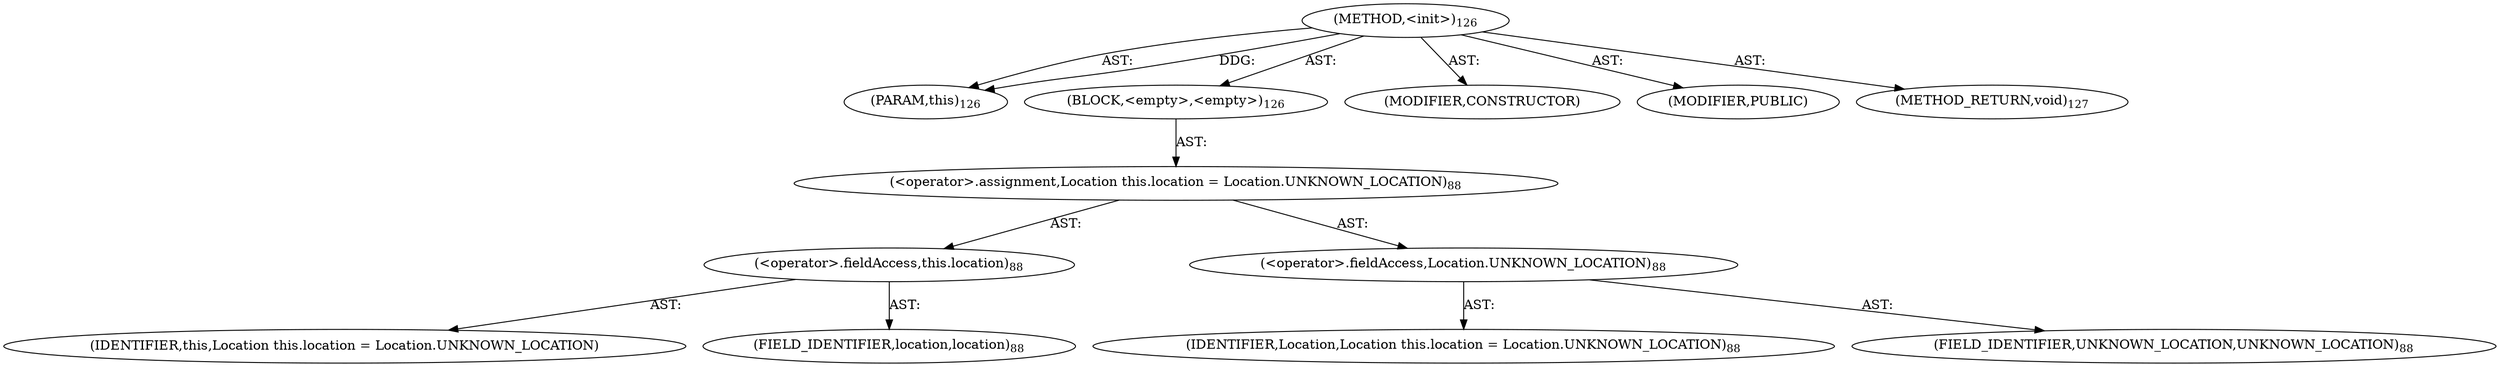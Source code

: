 digraph "&lt;init&gt;" {  
"111669149696" [label = <(METHOD,&lt;init&gt;)<SUB>126</SUB>> ]
"115964117010" [label = <(PARAM,this)<SUB>126</SUB>> ]
"25769803776" [label = <(BLOCK,&lt;empty&gt;,&lt;empty&gt;)<SUB>126</SUB>> ]
"30064771072" [label = <(&lt;operator&gt;.assignment,Location this.location = Location.UNKNOWN_LOCATION)<SUB>88</SUB>> ]
"30064771073" [label = <(&lt;operator&gt;.fieldAccess,this.location)<SUB>88</SUB>> ]
"68719476769" [label = <(IDENTIFIER,this,Location this.location = Location.UNKNOWN_LOCATION)> ]
"55834574848" [label = <(FIELD_IDENTIFIER,location,location)<SUB>88</SUB>> ]
"30064771074" [label = <(&lt;operator&gt;.fieldAccess,Location.UNKNOWN_LOCATION)<SUB>88</SUB>> ]
"68719476770" [label = <(IDENTIFIER,Location,Location this.location = Location.UNKNOWN_LOCATION)<SUB>88</SUB>> ]
"55834574849" [label = <(FIELD_IDENTIFIER,UNKNOWN_LOCATION,UNKNOWN_LOCATION)<SUB>88</SUB>> ]
"133143986183" [label = <(MODIFIER,CONSTRUCTOR)> ]
"133143986184" [label = <(MODIFIER,PUBLIC)> ]
"128849018880" [label = <(METHOD_RETURN,void)<SUB>127</SUB>> ]
  "111669149696" -> "115964117010"  [ label = "AST: "] 
  "111669149696" -> "25769803776"  [ label = "AST: "] 
  "111669149696" -> "133143986183"  [ label = "AST: "] 
  "111669149696" -> "133143986184"  [ label = "AST: "] 
  "111669149696" -> "128849018880"  [ label = "AST: "] 
  "25769803776" -> "30064771072"  [ label = "AST: "] 
  "30064771072" -> "30064771073"  [ label = "AST: "] 
  "30064771072" -> "30064771074"  [ label = "AST: "] 
  "30064771073" -> "68719476769"  [ label = "AST: "] 
  "30064771073" -> "55834574848"  [ label = "AST: "] 
  "30064771074" -> "68719476770"  [ label = "AST: "] 
  "30064771074" -> "55834574849"  [ label = "AST: "] 
  "111669149696" -> "115964117010"  [ label = "DDG: "] 
}
